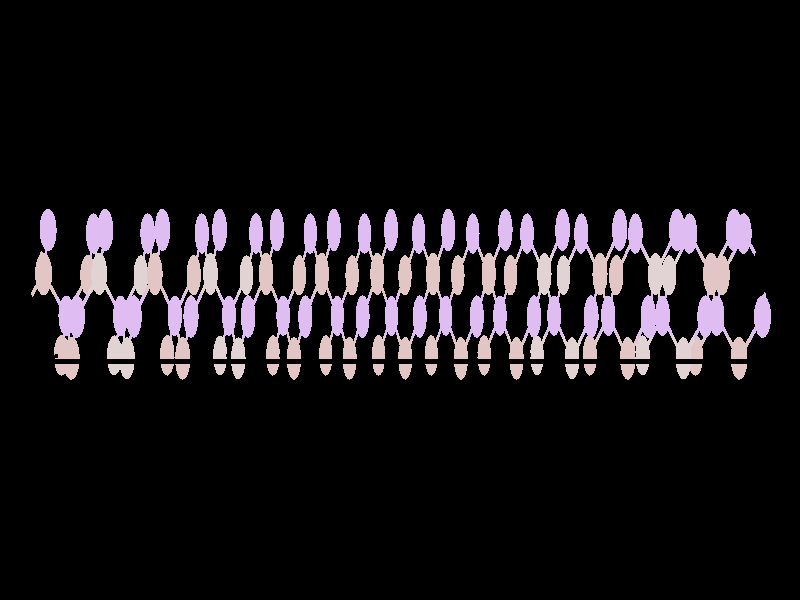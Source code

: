 #include "colors.inc"
#include "finish.inc"

global_settings {assumed_gamma 1 max_trace_level 6}
background {color White transmit 1.0}
camera {perspective
  right -76.63*x up 18.99*y
  direction 50.00*z
  location <0,0,50.00> look_at <0,0,0>}


light_source {<  2.00,   3.00,  40.00> color White
  area_light <0.70, 0, 0>, <0, 0.70, 0>, 3, 3
  adaptive 1 jitter}
// no fog
#declare simple = finish {phong 0.7}
#declare pale = finish {ambient 0.5 diffuse 0.85 roughness 0.001 specular 0.200 }
#declare intermediate = finish {ambient 0.3 diffuse 0.6 specular 0.1 roughness 0.04}
#declare vmd = finish {ambient 0.0 diffuse 0.65 phong 0.1 phong_size 40.0 specular 0.5 }
#declare jmol = finish {ambient 0.2 diffuse 0.6 specular 1 roughness 0.001 metallic}
#declare ase2 = finish {ambient 0.05 brilliance 3 diffuse 0.6 metallic specular 0.7 roughness 0.04 reflection 0.15}
#declare ase3 = finish {ambient 0.15 brilliance 2 diffuse 0.6 metallic specular 1.0 roughness 0.001 reflection 0.0}
#declare glass = finish {ambient 0.05 diffuse 0.3 specular 1.0 roughness 0.001}
#declare glass2 = finish {ambient 0.01 diffuse 0.3 specular 1.0 reflection 0.25 roughness 0.001}
#declare Rcell = 0.070;
#declare Rbond = 0.100;

#macro atom(LOC, R, COL, TRANS, FIN)
  sphere{LOC, R texture{pigment{color COL transmit TRANS} finish{FIN}}}
#end
#macro constrain(LOC, R, COL, TRANS FIN)
union{torus{R, Rcell rotate 45*z texture{pigment{color COL transmit TRANS} finish{FIN}}}
     torus{R, Rcell rotate -45*z texture{pigment{color COL transmit TRANS} finish{FIN}}}
     translate LOC}
#end

cylinder {<-36.05,  -1.95,  -5.63>, <-36.05,   3.68,  -5.63>, Rcell pigment {Black}}
cylinder {<-36.05,  -1.95,  -0.00>, <-36.05,   3.68,  -0.00>, Rcell pigment {Black}}
cylinder {< 37.11,  -1.95,   0.00>, < 37.11,   3.68,   0.00>, Rcell pigment {Black}}
cylinder {< 37.11,  -1.95,  -5.63>, < 37.11,   3.68,  -5.63>, Rcell pigment {Black}}
cylinder {<-36.05,  -1.95,  -5.63>, <-36.05,  -1.95,  -0.00>, Rcell pigment {Black}}
cylinder {<-36.05,   3.68,  -5.63>, <-36.05,   3.68,  -0.00>, Rcell pigment {Black}}
cylinder {< 37.11,   3.68,  -5.63>, < 37.11,   3.68,   0.00>, Rcell pigment {Black}}
cylinder {< 37.11,  -1.95,  -5.63>, < 37.11,  -1.95,   0.00>, Rcell pigment {Black}}
cylinder {<-36.05,  -1.95,  -5.63>, < 37.11,  -1.95,  -5.63>, Rcell pigment {Black}}
cylinder {<-36.05,   3.68,  -5.63>, < 37.11,   3.68,  -5.63>, Rcell pigment {Black}}
cylinder {<-36.05,   3.68,  -0.00>, < 37.11,   3.68,   0.00>, Rcell pigment {Black}}
cylinder {<-36.05,  -1.95,  -0.00>, < 37.11,  -1.95,   0.00>, Rcell pigment {Black}}
atom(<-36.05,  -1.95,  -5.63>, 0.71, rgb <0.76, 0.56, 0.56>, 0.0, ase2) // #0
atom(<-33.24,  -1.95,  -2.81>, 0.71, rgb <0.76, 0.56, 0.56>, 0.0, ase2) // #1
atom(<-33.24,   0.87,  -5.63>, 0.71, rgb <0.76, 0.56, 0.56>, 0.0, ase2) // #2
atom(<-36.05,   0.87,  -2.81>, 0.71, rgb <0.76, 0.56, 0.56>, 0.0, ase2) // #3
atom(<-34.65,  -0.54,  -4.22>, 0.69, rgb <0.74, 0.50, 0.89>, 0.0, ase2) // #4
atom(<-34.65,   2.28,  -1.41>, 0.69, rgb <0.74, 0.50, 0.89>, 0.0, ase2) // #5
atom(<-31.83,   2.28,  -4.22>, 0.69, rgb <0.74, 0.50, 0.89>, 0.0, ase2) // #6
atom(<-31.83,  -0.54,  -1.41>, 0.69, rgb <0.74, 0.50, 0.89>, 0.0, ase2) // #7
atom(<-30.43,  -1.95,  -5.63>, 0.70, rgb <0.75, 0.65, 0.65>, 0.0, ase2) // #8
atom(<-27.61,  -1.95,  -2.81>, 0.70, rgb <0.75, 0.65, 0.65>, 0.0, ase2) // #9
atom(<-27.61,   0.87,  -5.63>, 0.70, rgb <0.75, 0.65, 0.65>, 0.0, ase2) // #10
atom(<-30.43,   0.87,  -2.81>, 0.70, rgb <0.75, 0.65, 0.65>, 0.0, ase2) // #11
atom(<-29.02,  -0.54,  -4.22>, 0.69, rgb <0.74, 0.50, 0.89>, 0.0, ase2) // #12
atom(<-29.02,   2.28,  -1.41>, 0.69, rgb <0.74, 0.50, 0.89>, 0.0, ase2) // #13
atom(<-26.20,   2.28,  -4.22>, 0.69, rgb <0.74, 0.50, 0.89>, 0.0, ase2) // #14
atom(<-26.20,  -0.54,  -1.41>, 0.69, rgb <0.74, 0.50, 0.89>, 0.0, ase2) // #15
atom(<-24.80,  -1.95,  -5.63>, 0.71, rgb <0.76, 0.56, 0.56>, 0.0, ase2) // #16
atom(<-21.98,  -1.95,  -2.81>, 0.71, rgb <0.76, 0.56, 0.56>, 0.0, ase2) // #17
atom(<-21.98,   0.87,  -5.63>, 0.71, rgb <0.76, 0.56, 0.56>, 0.0, ase2) // #18
atom(<-24.80,   0.87,  -2.81>, 0.71, rgb <0.76, 0.56, 0.56>, 0.0, ase2) // #19
atom(<-23.39,  -0.54,  -4.22>, 0.69, rgb <0.74, 0.50, 0.89>, 0.0, ase2) // #20
atom(<-23.39,   2.28,  -1.41>, 0.69, rgb <0.74, 0.50, 0.89>, 0.0, ase2) // #21
atom(<-20.58,   2.28,  -4.22>, 0.69, rgb <0.74, 0.50, 0.89>, 0.0, ase2) // #22
atom(<-20.58,  -0.54,  -1.41>, 0.69, rgb <0.74, 0.50, 0.89>, 0.0, ase2) // #23
atom(<-19.17,  -1.95,  -5.63>, 0.70, rgb <0.75, 0.65, 0.65>, 0.0, ase2) // #24
atom(<-16.36,  -1.95,  -2.81>, 0.70, rgb <0.75, 0.65, 0.65>, 0.0, ase2) // #25
atom(<-16.36,   0.87,  -5.63>, 0.70, rgb <0.75, 0.65, 0.65>, 0.0, ase2) // #26
atom(<-19.17,   0.87,  -2.81>, 0.70, rgb <0.75, 0.65, 0.65>, 0.0, ase2) // #27
atom(<-17.76,  -0.54,  -4.22>, 0.69, rgb <0.74, 0.50, 0.89>, 0.0, ase2) // #28
atom(<-17.76,   2.28,  -1.41>, 0.69, rgb <0.74, 0.50, 0.89>, 0.0, ase2) // #29
atom(<-14.95,   2.28,  -4.22>, 0.69, rgb <0.74, 0.50, 0.89>, 0.0, ase2) // #30
atom(<-14.95,  -0.54,  -1.41>, 0.69, rgb <0.74, 0.50, 0.89>, 0.0, ase2) // #31
atom(<-13.54,  -1.95,  -5.63>, 0.71, rgb <0.76, 0.56, 0.56>, 0.0, ase2) // #32
atom(<-10.73,  -1.95,  -2.81>, 0.71, rgb <0.76, 0.56, 0.56>, 0.0, ase2) // #33
atom(<-10.73,   0.87,  -5.63>, 0.71, rgb <0.76, 0.56, 0.56>, 0.0, ase2) // #34
atom(<-13.54,   0.87,  -2.81>, 0.71, rgb <0.76, 0.56, 0.56>, 0.0, ase2) // #35
atom(<-12.13,  -0.54,  -4.22>, 0.69, rgb <0.74, 0.50, 0.89>, 0.0, ase2) // #36
atom(<-12.13,   2.28,  -1.41>, 0.69, rgb <0.74, 0.50, 0.89>, 0.0, ase2) // #37
atom(< -9.32,   2.28,  -4.22>, 0.69, rgb <0.74, 0.50, 0.89>, 0.0, ase2) // #38
atom(< -9.32,  -0.54,  -1.41>, 0.69, rgb <0.74, 0.50, 0.89>, 0.0, ase2) // #39
atom(< -7.91,  -1.95,  -5.63>, 0.71, rgb <0.76, 0.56, 0.56>, 0.0, ase2) // #40
atom(< -5.10,  -1.95,  -2.81>, 0.71, rgb <0.76, 0.56, 0.56>, 0.0, ase2) // #41
atom(< -5.10,   0.87,  -5.63>, 0.71, rgb <0.76, 0.56, 0.56>, 0.0, ase2) // #42
atom(< -7.91,   0.87,  -2.81>, 0.71, rgb <0.76, 0.56, 0.56>, 0.0, ase2) // #43
atom(< -6.51,  -0.54,  -4.22>, 0.69, rgb <0.74, 0.50, 0.89>, 0.0, ase2) // #44
atom(< -6.51,   2.28,  -1.41>, 0.69, rgb <0.74, 0.50, 0.89>, 0.0, ase2) // #45
atom(< -3.69,   2.28,  -4.22>, 0.69, rgb <0.74, 0.50, 0.89>, 0.0, ase2) // #46
atom(< -3.69,  -0.54,  -1.41>, 0.69, rgb <0.74, 0.50, 0.89>, 0.0, ase2) // #47
atom(< -2.29,  -1.95,  -5.63>, 0.71, rgb <0.76, 0.56, 0.56>, 0.0, ase2) // #48
atom(<  0.53,  -1.95,  -2.81>, 0.71, rgb <0.76, 0.56, 0.56>, 0.0, ase2) // #49
atom(<  0.53,   0.87,  -5.63>, 0.71, rgb <0.76, 0.56, 0.56>, 0.0, ase2) // #50
atom(< -2.29,   0.87,  -2.81>, 0.71, rgb <0.76, 0.56, 0.56>, 0.0, ase2) // #51
atom(< -0.88,  -0.54,  -4.22>, 0.69, rgb <0.74, 0.50, 0.89>, 0.0, ase2) // #52
atom(< -0.88,   2.28,  -1.41>, 0.69, rgb <0.74, 0.50, 0.89>, 0.0, ase2) // #53
atom(<  1.94,   2.28,  -4.22>, 0.69, rgb <0.74, 0.50, 0.89>, 0.0, ase2) // #54
atom(<  1.94,  -0.54,  -1.41>, 0.69, rgb <0.74, 0.50, 0.89>, 0.0, ase2) // #55
atom(<  3.34,  -1.95,  -5.63>, 0.71, rgb <0.76, 0.56, 0.56>, 0.0, ase2) // #56
atom(<  6.16,  -1.95,  -2.81>, 0.71, rgb <0.76, 0.56, 0.56>, 0.0, ase2) // #57
atom(<  6.16,   0.87,  -5.63>, 0.71, rgb <0.76, 0.56, 0.56>, 0.0, ase2) // #58
atom(<  3.34,   0.87,  -2.81>, 0.71, rgb <0.76, 0.56, 0.56>, 0.0, ase2) // #59
atom(<  4.75,  -0.54,  -4.22>, 0.69, rgb <0.74, 0.50, 0.89>, 0.0, ase2) // #60
atom(<  4.75,   2.28,  -1.41>, 0.69, rgb <0.74, 0.50, 0.89>, 0.0, ase2) // #61
atom(<  7.56,   2.28,  -4.22>, 0.69, rgb <0.74, 0.50, 0.89>, 0.0, ase2) // #62
atom(<  7.56,  -0.54,  -1.41>, 0.69, rgb <0.74, 0.50, 0.89>, 0.0, ase2) // #63
atom(<  8.97,  -1.95,  -5.63>, 0.71, rgb <0.76, 0.56, 0.56>, 0.0, ase2) // #64
atom(< 11.78,  -1.95,  -2.81>, 0.71, rgb <0.76, 0.56, 0.56>, 0.0, ase2) // #65
atom(< 11.78,   0.87,  -5.63>, 0.71, rgb <0.76, 0.56, 0.56>, 0.0, ase2) // #66
atom(<  8.97,   0.87,  -2.81>, 0.71, rgb <0.76, 0.56, 0.56>, 0.0, ase2) // #67
atom(< 10.38,  -0.54,  -4.22>, 0.69, rgb <0.74, 0.50, 0.89>, 0.0, ase2) // #68
atom(< 10.38,   2.28,  -1.41>, 0.69, rgb <0.74, 0.50, 0.89>, 0.0, ase2) // #69
atom(< 13.19,   2.28,  -4.22>, 0.69, rgb <0.74, 0.50, 0.89>, 0.0, ase2) // #70
atom(< 13.19,  -0.54,  -1.41>, 0.69, rgb <0.74, 0.50, 0.89>, 0.0, ase2) // #71
atom(< 14.60,  -1.95,  -5.63>, 0.70, rgb <0.75, 0.65, 0.65>, 0.0, ase2) // #72
atom(< 17.41,  -1.95,  -2.81>, 0.70, rgb <0.75, 0.65, 0.65>, 0.0, ase2) // #73
atom(< 17.41,   0.87,  -5.63>, 0.70, rgb <0.75, 0.65, 0.65>, 0.0, ase2) // #74
atom(< 14.60,   0.87,  -2.81>, 0.70, rgb <0.75, 0.65, 0.65>, 0.0, ase2) // #75
atom(< 16.01,  -0.54,  -4.22>, 0.69, rgb <0.74, 0.50, 0.89>, 0.0, ase2) // #76
atom(< 16.01,   2.28,  -1.41>, 0.69, rgb <0.74, 0.50, 0.89>, 0.0, ase2) // #77
atom(< 18.82,   2.28,  -4.22>, 0.69, rgb <0.74, 0.50, 0.89>, 0.0, ase2) // #78
atom(< 18.82,  -0.54,  -1.41>, 0.69, rgb <0.74, 0.50, 0.89>, 0.0, ase2) // #79
atom(< 20.23,  -1.95,  -5.63>, 0.71, rgb <0.76, 0.56, 0.56>, 0.0, ase2) // #80
atom(< 23.04,  -1.95,  -2.81>, 0.71, rgb <0.76, 0.56, 0.56>, 0.0, ase2) // #81
atom(< 23.04,   0.87,  -5.63>, 0.71, rgb <0.76, 0.56, 0.56>, 0.0, ase2) // #82
atom(< 20.23,   0.87,  -2.81>, 0.71, rgb <0.76, 0.56, 0.56>, 0.0, ase2) // #83
atom(< 21.63,  -0.54,  -4.22>, 0.69, rgb <0.74, 0.50, 0.89>, 0.0, ase2) // #84
atom(< 21.63,   2.28,  -1.41>, 0.69, rgb <0.74, 0.50, 0.89>, 0.0, ase2) // #85
atom(< 24.45,   2.28,  -4.22>, 0.69, rgb <0.74, 0.50, 0.89>, 0.0, ase2) // #86
atom(< 24.45,  -0.54,  -1.41>, 0.69, rgb <0.74, 0.50, 0.89>, 0.0, ase2) // #87
atom(< 25.85,  -1.95,  -5.63>, 0.70, rgb <0.75, 0.65, 0.65>, 0.0, ase2) // #88
atom(< 28.67,  -1.95,  -2.81>, 0.70, rgb <0.75, 0.65, 0.65>, 0.0, ase2) // #89
atom(< 28.67,   0.87,  -5.63>, 0.70, rgb <0.75, 0.65, 0.65>, 0.0, ase2) // #90
atom(< 25.85,   0.87,  -2.81>, 0.70, rgb <0.75, 0.65, 0.65>, 0.0, ase2) // #91
atom(< 27.26,  -0.54,  -4.22>, 0.69, rgb <0.74, 0.50, 0.89>, 0.0, ase2) // #92
atom(< 27.26,   2.28,  -1.41>, 0.69, rgb <0.74, 0.50, 0.89>, 0.0, ase2) // #93
atom(< 30.08,   2.28,  -4.22>, 0.69, rgb <0.74, 0.50, 0.89>, 0.0, ase2) // #94
atom(< 30.08,  -0.54,  -1.41>, 0.69, rgb <0.74, 0.50, 0.89>, 0.0, ase2) // #95
atom(< 31.48,  -1.95,  -5.63>, 0.71, rgb <0.76, 0.56, 0.56>, 0.0, ase2) // #96
atom(< 34.30,  -1.95,  -2.81>, 0.71, rgb <0.76, 0.56, 0.56>, 0.0, ase2) // #97
atom(< 34.30,   0.87,  -5.63>, 0.71, rgb <0.76, 0.56, 0.56>, 0.0, ase2) // #98
atom(< 31.48,   0.87,  -2.81>, 0.71, rgb <0.76, 0.56, 0.56>, 0.0, ase2) // #99
atom(< 32.89,  -0.54,  -4.22>, 0.69, rgb <0.74, 0.50, 0.89>, 0.0, ase2) // #100
atom(< 32.89,   2.28,  -1.41>, 0.69, rgb <0.74, 0.50, 0.89>, 0.0, ase2) // #101
atom(< 35.70,   2.28,  -4.22>, 0.69, rgb <0.74, 0.50, 0.89>, 0.0, ase2) // #102
atom(< 35.70,  -0.54,  -1.41>, 0.69, rgb <0.74, 0.50, 0.89>, 0.0, ase2) // #103
cylinder {<-36.05,  -1.95,  -5.63>, <-35.35,  -1.24,  -4.92>, Rbond texture{pigment {color rgb <0.76, 0.56, 0.56> transmit 0.0} finish{ase2}}}
cylinder {<-34.65,  -0.54,  -4.22>, <-35.35,  -1.24,  -4.92>, Rbond texture{pigment {color rgb <0.74, 0.50, 0.89> transmit 0.0} finish{ase2}}}
cylinder {<-33.24,  -1.95,  -2.81>, <-33.94,  -1.24,  -3.52>, Rbond texture{pigment {color rgb <0.76, 0.56, 0.56> transmit 0.0} finish{ase2}}}
cylinder {<-34.65,  -0.54,  -4.22>, <-33.94,  -1.24,  -3.52>, Rbond texture{pigment {color rgb <0.74, 0.50, 0.89> transmit 0.0} finish{ase2}}}
cylinder {<-33.24,  -1.95,  -2.81>, <-32.54,  -1.24,  -2.11>, Rbond texture{pigment {color rgb <0.76, 0.56, 0.56> transmit 0.0} finish{ase2}}}
cylinder {<-31.83,  -0.54,  -1.41>, <-32.54,  -1.24,  -2.11>, Rbond texture{pigment {color rgb <0.74, 0.50, 0.89> transmit 0.0} finish{ase2}}}
cylinder {<-33.24,   0.87,  -5.63>, <-33.94,   0.17,  -4.92>, Rbond texture{pigment {color rgb <0.76, 0.56, 0.56> transmit 0.0} finish{ase2}}}
cylinder {<-34.65,  -0.54,  -4.22>, <-33.94,   0.17,  -4.92>, Rbond texture{pigment {color rgb <0.74, 0.50, 0.89> transmit 0.0} finish{ase2}}}
cylinder {<-33.24,   0.87,  -5.63>, <-32.54,   1.57,  -4.92>, Rbond texture{pigment {color rgb <0.76, 0.56, 0.56> transmit 0.0} finish{ase2}}}
cylinder {<-31.83,   2.28,  -4.22>, <-32.54,   1.57,  -4.92>, Rbond texture{pigment {color rgb <0.74, 0.50, 0.89> transmit 0.0} finish{ase2}}}
cylinder {<-36.05,   0.87,  -2.81>, <-35.35,   0.17,  -3.52>, Rbond texture{pigment {color rgb <0.76, 0.56, 0.56> transmit 0.0} finish{ase2}}}
cylinder {<-34.65,  -0.54,  -4.22>, <-35.35,   0.17,  -3.52>, Rbond texture{pigment {color rgb <0.74, 0.50, 0.89> transmit 0.0} finish{ase2}}}
cylinder {<-36.05,   0.87,  -2.81>, <-35.35,   1.57,  -2.11>, Rbond texture{pigment {color rgb <0.76, 0.56, 0.56> transmit 0.0} finish{ase2}}}
cylinder {<-34.65,   2.28,  -1.41>, <-35.35,   1.57,  -2.11>, Rbond texture{pigment {color rgb <0.74, 0.50, 0.89> transmit 0.0} finish{ase2}}}
cylinder {<-31.83,   2.28,  -4.22>, <-31.13,   1.57,  -3.52>, Rbond texture{pigment {color rgb <0.74, 0.50, 0.89> transmit 0.0} finish{ase2}}}
cylinder {<-30.43,   0.87,  -2.81>, <-31.13,   1.57,  -3.52>, Rbond texture{pigment {color rgb <0.75, 0.65, 0.65> transmit 0.0} finish{ase2}}}
cylinder {<-31.83,  -0.54,  -1.41>, <-31.13,   0.17,  -2.11>, Rbond texture{pigment {color rgb <0.74, 0.50, 0.89> transmit 0.0} finish{ase2}}}
cylinder {<-30.43,   0.87,  -2.81>, <-31.13,   0.17,  -2.11>, Rbond texture{pigment {color rgb <0.75, 0.65, 0.65> transmit 0.0} finish{ase2}}}
cylinder {<-30.43,  -1.95,  -5.63>, <-29.72,  -1.24,  -4.92>, Rbond texture{pigment {color rgb <0.75, 0.65, 0.65> transmit 0.0} finish{ase2}}}
cylinder {<-29.02,  -0.54,  -4.22>, <-29.72,  -1.24,  -4.92>, Rbond texture{pigment {color rgb <0.74, 0.50, 0.89> transmit 0.0} finish{ase2}}}
cylinder {<-27.61,  -1.95,  -2.81>, <-28.32,  -1.24,  -3.52>, Rbond texture{pigment {color rgb <0.75, 0.65, 0.65> transmit 0.0} finish{ase2}}}
cylinder {<-29.02,  -0.54,  -4.22>, <-28.32,  -1.24,  -3.52>, Rbond texture{pigment {color rgb <0.74, 0.50, 0.89> transmit 0.0} finish{ase2}}}
cylinder {<-27.61,  -1.95,  -2.81>, <-26.91,  -1.24,  -2.11>, Rbond texture{pigment {color rgb <0.75, 0.65, 0.65> transmit 0.0} finish{ase2}}}
cylinder {<-26.20,  -0.54,  -1.41>, <-26.91,  -1.24,  -2.11>, Rbond texture{pigment {color rgb <0.74, 0.50, 0.89> transmit 0.0} finish{ase2}}}
cylinder {<-27.61,   0.87,  -5.63>, <-28.32,   0.17,  -4.92>, Rbond texture{pigment {color rgb <0.75, 0.65, 0.65> transmit 0.0} finish{ase2}}}
cylinder {<-29.02,  -0.54,  -4.22>, <-28.32,   0.17,  -4.92>, Rbond texture{pigment {color rgb <0.74, 0.50, 0.89> transmit 0.0} finish{ase2}}}
cylinder {<-27.61,   0.87,  -5.63>, <-26.91,   1.57,  -4.92>, Rbond texture{pigment {color rgb <0.75, 0.65, 0.65> transmit 0.0} finish{ase2}}}
cylinder {<-26.20,   2.28,  -4.22>, <-26.91,   1.57,  -4.92>, Rbond texture{pigment {color rgb <0.74, 0.50, 0.89> transmit 0.0} finish{ase2}}}
cylinder {<-30.43,   0.87,  -2.81>, <-29.72,   1.57,  -2.11>, Rbond texture{pigment {color rgb <0.75, 0.65, 0.65> transmit 0.0} finish{ase2}}}
cylinder {<-29.02,   2.28,  -1.41>, <-29.72,   1.57,  -2.11>, Rbond texture{pigment {color rgb <0.74, 0.50, 0.89> transmit 0.0} finish{ase2}}}
cylinder {<-30.43,   0.87,  -2.81>, <-29.72,   0.17,  -3.52>, Rbond texture{pigment {color rgb <0.75, 0.65, 0.65> transmit 0.0} finish{ase2}}}
cylinder {<-29.02,  -0.54,  -4.22>, <-29.72,   0.17,  -3.52>, Rbond texture{pigment {color rgb <0.74, 0.50, 0.89> transmit 0.0} finish{ase2}}}
cylinder {<-26.20,   2.28,  -4.22>, <-25.50,   1.57,  -3.52>, Rbond texture{pigment {color rgb <0.74, 0.50, 0.89> transmit 0.0} finish{ase2}}}
cylinder {<-24.80,   0.87,  -2.81>, <-25.50,   1.57,  -3.52>, Rbond texture{pigment {color rgb <0.76, 0.56, 0.56> transmit 0.0} finish{ase2}}}
cylinder {<-26.20,  -0.54,  -1.41>, <-25.50,   0.17,  -2.11>, Rbond texture{pigment {color rgb <0.74, 0.50, 0.89> transmit 0.0} finish{ase2}}}
cylinder {<-24.80,   0.87,  -2.81>, <-25.50,   0.17,  -2.11>, Rbond texture{pigment {color rgb <0.76, 0.56, 0.56> transmit 0.0} finish{ase2}}}
cylinder {<-24.80,  -1.95,  -5.63>, <-24.09,  -1.24,  -4.92>, Rbond texture{pigment {color rgb <0.76, 0.56, 0.56> transmit 0.0} finish{ase2}}}
cylinder {<-23.39,  -0.54,  -4.22>, <-24.09,  -1.24,  -4.92>, Rbond texture{pigment {color rgb <0.74, 0.50, 0.89> transmit 0.0} finish{ase2}}}
cylinder {<-21.98,  -1.95,  -2.81>, <-22.69,  -1.24,  -3.52>, Rbond texture{pigment {color rgb <0.76, 0.56, 0.56> transmit 0.0} finish{ase2}}}
cylinder {<-23.39,  -0.54,  -4.22>, <-22.69,  -1.24,  -3.52>, Rbond texture{pigment {color rgb <0.74, 0.50, 0.89> transmit 0.0} finish{ase2}}}
cylinder {<-21.98,  -1.95,  -2.81>, <-21.28,  -1.24,  -2.11>, Rbond texture{pigment {color rgb <0.76, 0.56, 0.56> transmit 0.0} finish{ase2}}}
cylinder {<-20.58,  -0.54,  -1.41>, <-21.28,  -1.24,  -2.11>, Rbond texture{pigment {color rgb <0.74, 0.50, 0.89> transmit 0.0} finish{ase2}}}
cylinder {<-21.98,   0.87,  -5.63>, <-22.69,   0.17,  -4.92>, Rbond texture{pigment {color rgb <0.76, 0.56, 0.56> transmit 0.0} finish{ase2}}}
cylinder {<-23.39,  -0.54,  -4.22>, <-22.69,   0.17,  -4.92>, Rbond texture{pigment {color rgb <0.74, 0.50, 0.89> transmit 0.0} finish{ase2}}}
cylinder {<-21.98,   0.87,  -5.63>, <-21.28,   1.57,  -4.92>, Rbond texture{pigment {color rgb <0.76, 0.56, 0.56> transmit 0.0} finish{ase2}}}
cylinder {<-20.58,   2.28,  -4.22>, <-21.28,   1.57,  -4.92>, Rbond texture{pigment {color rgb <0.74, 0.50, 0.89> transmit 0.0} finish{ase2}}}
cylinder {<-24.80,   0.87,  -2.81>, <-24.09,   0.17,  -3.52>, Rbond texture{pigment {color rgb <0.76, 0.56, 0.56> transmit 0.0} finish{ase2}}}
cylinder {<-23.39,  -0.54,  -4.22>, <-24.09,   0.17,  -3.52>, Rbond texture{pigment {color rgb <0.74, 0.50, 0.89> transmit 0.0} finish{ase2}}}
cylinder {<-24.80,   0.87,  -2.81>, <-24.09,   1.57,  -2.11>, Rbond texture{pigment {color rgb <0.76, 0.56, 0.56> transmit 0.0} finish{ase2}}}
cylinder {<-23.39,   2.28,  -1.41>, <-24.09,   1.57,  -2.11>, Rbond texture{pigment {color rgb <0.74, 0.50, 0.89> transmit 0.0} finish{ase2}}}
cylinder {<-20.58,   2.28,  -4.22>, <-19.87,   1.57,  -3.52>, Rbond texture{pigment {color rgb <0.74, 0.50, 0.89> transmit 0.0} finish{ase2}}}
cylinder {<-19.17,   0.87,  -2.81>, <-19.87,   1.57,  -3.52>, Rbond texture{pigment {color rgb <0.75, 0.65, 0.65> transmit 0.0} finish{ase2}}}
cylinder {<-20.58,  -0.54,  -1.41>, <-19.87,   0.17,  -2.11>, Rbond texture{pigment {color rgb <0.74, 0.50, 0.89> transmit 0.0} finish{ase2}}}
cylinder {<-19.17,   0.87,  -2.81>, <-19.87,   0.17,  -2.11>, Rbond texture{pigment {color rgb <0.75, 0.65, 0.65> transmit 0.0} finish{ase2}}}
cylinder {<-19.17,  -1.95,  -5.63>, <-18.47,  -1.24,  -4.92>, Rbond texture{pigment {color rgb <0.75, 0.65, 0.65> transmit 0.0} finish{ase2}}}
cylinder {<-17.76,  -0.54,  -4.22>, <-18.47,  -1.24,  -4.92>, Rbond texture{pigment {color rgb <0.74, 0.50, 0.89> transmit 0.0} finish{ase2}}}
cylinder {<-16.36,  -1.95,  -2.81>, <-17.06,  -1.24,  -3.52>, Rbond texture{pigment {color rgb <0.75, 0.65, 0.65> transmit 0.0} finish{ase2}}}
cylinder {<-17.76,  -0.54,  -4.22>, <-17.06,  -1.24,  -3.52>, Rbond texture{pigment {color rgb <0.74, 0.50, 0.89> transmit 0.0} finish{ase2}}}
cylinder {<-16.36,  -1.95,  -2.81>, <-15.65,  -1.24,  -2.11>, Rbond texture{pigment {color rgb <0.75, 0.65, 0.65> transmit 0.0} finish{ase2}}}
cylinder {<-14.95,  -0.54,  -1.41>, <-15.65,  -1.24,  -2.11>, Rbond texture{pigment {color rgb <0.74, 0.50, 0.89> transmit 0.0} finish{ase2}}}
cylinder {<-16.36,   0.87,  -5.63>, <-17.06,   0.17,  -4.92>, Rbond texture{pigment {color rgb <0.75, 0.65, 0.65> transmit 0.0} finish{ase2}}}
cylinder {<-17.76,  -0.54,  -4.22>, <-17.06,   0.17,  -4.92>, Rbond texture{pigment {color rgb <0.74, 0.50, 0.89> transmit 0.0} finish{ase2}}}
cylinder {<-16.36,   0.87,  -5.63>, <-15.65,   1.57,  -4.92>, Rbond texture{pigment {color rgb <0.75, 0.65, 0.65> transmit 0.0} finish{ase2}}}
cylinder {<-14.95,   2.28,  -4.22>, <-15.65,   1.57,  -4.92>, Rbond texture{pigment {color rgb <0.74, 0.50, 0.89> transmit 0.0} finish{ase2}}}
cylinder {<-19.17,   0.87,  -2.81>, <-18.47,   0.17,  -3.52>, Rbond texture{pigment {color rgb <0.75, 0.65, 0.65> transmit 0.0} finish{ase2}}}
cylinder {<-17.76,  -0.54,  -4.22>, <-18.47,   0.17,  -3.52>, Rbond texture{pigment {color rgb <0.74, 0.50, 0.89> transmit 0.0} finish{ase2}}}
cylinder {<-19.17,   0.87,  -2.81>, <-18.47,   1.57,  -2.11>, Rbond texture{pigment {color rgb <0.75, 0.65, 0.65> transmit 0.0} finish{ase2}}}
cylinder {<-17.76,   2.28,  -1.41>, <-18.47,   1.57,  -2.11>, Rbond texture{pigment {color rgb <0.74, 0.50, 0.89> transmit 0.0} finish{ase2}}}
cylinder {<-14.95,   2.28,  -4.22>, <-14.25,   1.57,  -3.52>, Rbond texture{pigment {color rgb <0.74, 0.50, 0.89> transmit 0.0} finish{ase2}}}
cylinder {<-13.54,   0.87,  -2.81>, <-14.25,   1.57,  -3.52>, Rbond texture{pigment {color rgb <0.76, 0.56, 0.56> transmit 0.0} finish{ase2}}}
cylinder {<-14.95,  -0.54,  -1.41>, <-14.25,   0.17,  -2.11>, Rbond texture{pigment {color rgb <0.74, 0.50, 0.89> transmit 0.0} finish{ase2}}}
cylinder {<-13.54,   0.87,  -2.81>, <-14.25,   0.17,  -2.11>, Rbond texture{pigment {color rgb <0.76, 0.56, 0.56> transmit 0.0} finish{ase2}}}
cylinder {<-13.54,  -1.95,  -5.63>, <-12.84,  -1.24,  -4.92>, Rbond texture{pigment {color rgb <0.76, 0.56, 0.56> transmit 0.0} finish{ase2}}}
cylinder {<-12.13,  -0.54,  -4.22>, <-12.84,  -1.24,  -4.92>, Rbond texture{pigment {color rgb <0.74, 0.50, 0.89> transmit 0.0} finish{ase2}}}
cylinder {<-10.73,  -1.95,  -2.81>, <-11.43,  -1.24,  -3.52>, Rbond texture{pigment {color rgb <0.76, 0.56, 0.56> transmit 0.0} finish{ase2}}}
cylinder {<-12.13,  -0.54,  -4.22>, <-11.43,  -1.24,  -3.52>, Rbond texture{pigment {color rgb <0.74, 0.50, 0.89> transmit 0.0} finish{ase2}}}
cylinder {<-10.73,  -1.95,  -2.81>, <-10.02,  -1.24,  -2.11>, Rbond texture{pigment {color rgb <0.76, 0.56, 0.56> transmit 0.0} finish{ase2}}}
cylinder {< -9.32,  -0.54,  -1.41>, <-10.02,  -1.24,  -2.11>, Rbond texture{pigment {color rgb <0.74, 0.50, 0.89> transmit 0.0} finish{ase2}}}
cylinder {<-10.73,   0.87,  -5.63>, <-11.43,   0.17,  -4.92>, Rbond texture{pigment {color rgb <0.76, 0.56, 0.56> transmit 0.0} finish{ase2}}}
cylinder {<-12.13,  -0.54,  -4.22>, <-11.43,   0.17,  -4.92>, Rbond texture{pigment {color rgb <0.74, 0.50, 0.89> transmit 0.0} finish{ase2}}}
cylinder {<-10.73,   0.87,  -5.63>, <-10.02,   1.57,  -4.92>, Rbond texture{pigment {color rgb <0.76, 0.56, 0.56> transmit 0.0} finish{ase2}}}
cylinder {< -9.32,   2.28,  -4.22>, <-10.02,   1.57,  -4.92>, Rbond texture{pigment {color rgb <0.74, 0.50, 0.89> transmit 0.0} finish{ase2}}}
cylinder {<-13.54,   0.87,  -2.81>, <-12.84,   0.17,  -3.52>, Rbond texture{pigment {color rgb <0.76, 0.56, 0.56> transmit 0.0} finish{ase2}}}
cylinder {<-12.13,  -0.54,  -4.22>, <-12.84,   0.17,  -3.52>, Rbond texture{pigment {color rgb <0.74, 0.50, 0.89> transmit 0.0} finish{ase2}}}
cylinder {<-13.54,   0.87,  -2.81>, <-12.84,   1.57,  -2.11>, Rbond texture{pigment {color rgb <0.76, 0.56, 0.56> transmit 0.0} finish{ase2}}}
cylinder {<-12.13,   2.28,  -1.41>, <-12.84,   1.57,  -2.11>, Rbond texture{pigment {color rgb <0.74, 0.50, 0.89> transmit 0.0} finish{ase2}}}
cylinder {< -9.32,   2.28,  -4.22>, < -8.62,   1.57,  -3.52>, Rbond texture{pigment {color rgb <0.74, 0.50, 0.89> transmit 0.0} finish{ase2}}}
cylinder {< -7.91,   0.87,  -2.81>, < -8.62,   1.57,  -3.52>, Rbond texture{pigment {color rgb <0.76, 0.56, 0.56> transmit 0.0} finish{ase2}}}
cylinder {< -9.32,  -0.54,  -1.41>, < -8.62,   0.17,  -2.11>, Rbond texture{pigment {color rgb <0.74, 0.50, 0.89> transmit 0.0} finish{ase2}}}
cylinder {< -7.91,   0.87,  -2.81>, < -8.62,   0.17,  -2.11>, Rbond texture{pigment {color rgb <0.76, 0.56, 0.56> transmit 0.0} finish{ase2}}}
cylinder {< -7.91,  -1.95,  -5.63>, < -7.21,  -1.24,  -4.92>, Rbond texture{pigment {color rgb <0.76, 0.56, 0.56> transmit 0.0} finish{ase2}}}
cylinder {< -6.51,  -0.54,  -4.22>, < -7.21,  -1.24,  -4.92>, Rbond texture{pigment {color rgb <0.74, 0.50, 0.89> transmit 0.0} finish{ase2}}}
cylinder {< -5.10,  -1.95,  -2.81>, < -5.80,  -1.24,  -3.52>, Rbond texture{pigment {color rgb <0.76, 0.56, 0.56> transmit 0.0} finish{ase2}}}
cylinder {< -6.51,  -0.54,  -4.22>, < -5.80,  -1.24,  -3.52>, Rbond texture{pigment {color rgb <0.74, 0.50, 0.89> transmit 0.0} finish{ase2}}}
cylinder {< -5.10,  -1.95,  -2.81>, < -4.40,  -1.24,  -2.11>, Rbond texture{pigment {color rgb <0.76, 0.56, 0.56> transmit 0.0} finish{ase2}}}
cylinder {< -3.69,  -0.54,  -1.41>, < -4.40,  -1.24,  -2.11>, Rbond texture{pigment {color rgb <0.74, 0.50, 0.89> transmit 0.0} finish{ase2}}}
cylinder {< -5.10,   0.87,  -5.63>, < -5.80,   0.17,  -4.92>, Rbond texture{pigment {color rgb <0.76, 0.56, 0.56> transmit 0.0} finish{ase2}}}
cylinder {< -6.51,  -0.54,  -4.22>, < -5.80,   0.17,  -4.92>, Rbond texture{pigment {color rgb <0.74, 0.50, 0.89> transmit 0.0} finish{ase2}}}
cylinder {< -5.10,   0.87,  -5.63>, < -4.40,   1.57,  -4.92>, Rbond texture{pigment {color rgb <0.76, 0.56, 0.56> transmit 0.0} finish{ase2}}}
cylinder {< -3.69,   2.28,  -4.22>, < -4.40,   1.57,  -4.92>, Rbond texture{pigment {color rgb <0.74, 0.50, 0.89> transmit 0.0} finish{ase2}}}
cylinder {< -7.91,   0.87,  -2.81>, < -7.21,   0.17,  -3.52>, Rbond texture{pigment {color rgb <0.76, 0.56, 0.56> transmit 0.0} finish{ase2}}}
cylinder {< -6.51,  -0.54,  -4.22>, < -7.21,   0.17,  -3.52>, Rbond texture{pigment {color rgb <0.74, 0.50, 0.89> transmit 0.0} finish{ase2}}}
cylinder {< -7.91,   0.87,  -2.81>, < -7.21,   1.57,  -2.11>, Rbond texture{pigment {color rgb <0.76, 0.56, 0.56> transmit 0.0} finish{ase2}}}
cylinder {< -6.51,   2.28,  -1.41>, < -7.21,   1.57,  -2.11>, Rbond texture{pigment {color rgb <0.74, 0.50, 0.89> transmit 0.0} finish{ase2}}}
cylinder {< -3.69,   2.28,  -4.22>, < -2.99,   1.57,  -3.52>, Rbond texture{pigment {color rgb <0.74, 0.50, 0.89> transmit 0.0} finish{ase2}}}
cylinder {< -2.29,   0.87,  -2.81>, < -2.99,   1.57,  -3.52>, Rbond texture{pigment {color rgb <0.76, 0.56, 0.56> transmit 0.0} finish{ase2}}}
cylinder {< -3.69,  -0.54,  -1.41>, < -2.99,   0.17,  -2.11>, Rbond texture{pigment {color rgb <0.74, 0.50, 0.89> transmit 0.0} finish{ase2}}}
cylinder {< -2.29,   0.87,  -2.81>, < -2.99,   0.17,  -2.11>, Rbond texture{pigment {color rgb <0.76, 0.56, 0.56> transmit 0.0} finish{ase2}}}
cylinder {< -2.29,  -1.95,  -5.63>, < -1.58,  -1.24,  -4.92>, Rbond texture{pigment {color rgb <0.76, 0.56, 0.56> transmit 0.0} finish{ase2}}}
cylinder {< -0.88,  -0.54,  -4.22>, < -1.58,  -1.24,  -4.92>, Rbond texture{pigment {color rgb <0.74, 0.50, 0.89> transmit 0.0} finish{ase2}}}
cylinder {<  0.53,  -1.95,  -2.81>, < -0.18,  -1.24,  -3.52>, Rbond texture{pigment {color rgb <0.76, 0.56, 0.56> transmit 0.0} finish{ase2}}}
cylinder {< -0.88,  -0.54,  -4.22>, < -0.18,  -1.24,  -3.52>, Rbond texture{pigment {color rgb <0.74, 0.50, 0.89> transmit 0.0} finish{ase2}}}
cylinder {<  0.53,  -1.95,  -2.81>, <  1.23,  -1.24,  -2.11>, Rbond texture{pigment {color rgb <0.76, 0.56, 0.56> transmit 0.0} finish{ase2}}}
cylinder {<  1.94,  -0.54,  -1.41>, <  1.23,  -1.24,  -2.11>, Rbond texture{pigment {color rgb <0.74, 0.50, 0.89> transmit 0.0} finish{ase2}}}
cylinder {<  0.53,   0.87,  -5.63>, < -0.18,   0.17,  -4.92>, Rbond texture{pigment {color rgb <0.76, 0.56, 0.56> transmit 0.0} finish{ase2}}}
cylinder {< -0.88,  -0.54,  -4.22>, < -0.18,   0.17,  -4.92>, Rbond texture{pigment {color rgb <0.74, 0.50, 0.89> transmit 0.0} finish{ase2}}}
cylinder {<  0.53,   0.87,  -5.63>, <  1.23,   1.57,  -4.92>, Rbond texture{pigment {color rgb <0.76, 0.56, 0.56> transmit 0.0} finish{ase2}}}
cylinder {<  1.94,   2.28,  -4.22>, <  1.23,   1.57,  -4.92>, Rbond texture{pigment {color rgb <0.74, 0.50, 0.89> transmit 0.0} finish{ase2}}}
cylinder {< -2.29,   0.87,  -2.81>, < -1.58,   1.57,  -2.11>, Rbond texture{pigment {color rgb <0.76, 0.56, 0.56> transmit 0.0} finish{ase2}}}
cylinder {< -0.88,   2.28,  -1.41>, < -1.58,   1.57,  -2.11>, Rbond texture{pigment {color rgb <0.74, 0.50, 0.89> transmit 0.0} finish{ase2}}}
cylinder {< -2.29,   0.87,  -2.81>, < -1.58,   0.17,  -3.52>, Rbond texture{pigment {color rgb <0.76, 0.56, 0.56> transmit 0.0} finish{ase2}}}
cylinder {< -0.88,  -0.54,  -4.22>, < -1.58,   0.17,  -3.52>, Rbond texture{pigment {color rgb <0.74, 0.50, 0.89> transmit 0.0} finish{ase2}}}
cylinder {<  1.94,   2.28,  -4.22>, <  2.64,   1.57,  -3.52>, Rbond texture{pigment {color rgb <0.74, 0.50, 0.89> transmit 0.0} finish{ase2}}}
cylinder {<  3.34,   0.87,  -2.81>, <  2.64,   1.57,  -3.52>, Rbond texture{pigment {color rgb <0.76, 0.56, 0.56> transmit 0.0} finish{ase2}}}
cylinder {<  1.94,  -0.54,  -1.41>, <  2.64,   0.17,  -2.11>, Rbond texture{pigment {color rgb <0.74, 0.50, 0.89> transmit 0.0} finish{ase2}}}
cylinder {<  3.34,   0.87,  -2.81>, <  2.64,   0.17,  -2.11>, Rbond texture{pigment {color rgb <0.76, 0.56, 0.56> transmit 0.0} finish{ase2}}}
cylinder {<  3.34,  -1.95,  -5.63>, <  4.05,  -1.24,  -4.92>, Rbond texture{pigment {color rgb <0.76, 0.56, 0.56> transmit 0.0} finish{ase2}}}
cylinder {<  4.75,  -0.54,  -4.22>, <  4.05,  -1.24,  -4.92>, Rbond texture{pigment {color rgb <0.74, 0.50, 0.89> transmit 0.0} finish{ase2}}}
cylinder {<  6.16,  -1.95,  -2.81>, <  5.45,  -1.24,  -3.52>, Rbond texture{pigment {color rgb <0.76, 0.56, 0.56> transmit 0.0} finish{ase2}}}
cylinder {<  4.75,  -0.54,  -4.22>, <  5.45,  -1.24,  -3.52>, Rbond texture{pigment {color rgb <0.74, 0.50, 0.89> transmit 0.0} finish{ase2}}}
cylinder {<  6.16,  -1.95,  -2.81>, <  6.86,  -1.24,  -2.11>, Rbond texture{pigment {color rgb <0.76, 0.56, 0.56> transmit 0.0} finish{ase2}}}
cylinder {<  7.56,  -0.54,  -1.41>, <  6.86,  -1.24,  -2.11>, Rbond texture{pigment {color rgb <0.74, 0.50, 0.89> transmit 0.0} finish{ase2}}}
cylinder {<  6.16,   0.87,  -5.63>, <  5.45,   0.17,  -4.92>, Rbond texture{pigment {color rgb <0.76, 0.56, 0.56> transmit 0.0} finish{ase2}}}
cylinder {<  4.75,  -0.54,  -4.22>, <  5.45,   0.17,  -4.92>, Rbond texture{pigment {color rgb <0.74, 0.50, 0.89> transmit 0.0} finish{ase2}}}
cylinder {<  6.16,   0.87,  -5.63>, <  6.86,   1.57,  -4.92>, Rbond texture{pigment {color rgb <0.76, 0.56, 0.56> transmit 0.0} finish{ase2}}}
cylinder {<  7.56,   2.28,  -4.22>, <  6.86,   1.57,  -4.92>, Rbond texture{pigment {color rgb <0.74, 0.50, 0.89> transmit 0.0} finish{ase2}}}
cylinder {<  3.34,   0.87,  -2.81>, <  4.05,   0.17,  -3.52>, Rbond texture{pigment {color rgb <0.76, 0.56, 0.56> transmit 0.0} finish{ase2}}}
cylinder {<  4.75,  -0.54,  -4.22>, <  4.05,   0.17,  -3.52>, Rbond texture{pigment {color rgb <0.74, 0.50, 0.89> transmit 0.0} finish{ase2}}}
cylinder {<  3.34,   0.87,  -2.81>, <  4.05,   1.57,  -2.11>, Rbond texture{pigment {color rgb <0.76, 0.56, 0.56> transmit 0.0} finish{ase2}}}
cylinder {<  4.75,   2.28,  -1.41>, <  4.05,   1.57,  -2.11>, Rbond texture{pigment {color rgb <0.74, 0.50, 0.89> transmit 0.0} finish{ase2}}}
cylinder {<  7.56,   2.28,  -4.22>, <  8.27,   1.57,  -3.52>, Rbond texture{pigment {color rgb <0.74, 0.50, 0.89> transmit 0.0} finish{ase2}}}
cylinder {<  8.97,   0.87,  -2.81>, <  8.27,   1.57,  -3.52>, Rbond texture{pigment {color rgb <0.76, 0.56, 0.56> transmit 0.0} finish{ase2}}}
cylinder {<  7.56,  -0.54,  -1.41>, <  8.27,   0.17,  -2.11>, Rbond texture{pigment {color rgb <0.74, 0.50, 0.89> transmit 0.0} finish{ase2}}}
cylinder {<  8.97,   0.87,  -2.81>, <  8.27,   0.17,  -2.11>, Rbond texture{pigment {color rgb <0.76, 0.56, 0.56> transmit 0.0} finish{ase2}}}
cylinder {<  8.97,  -1.95,  -5.63>, <  9.67,  -1.24,  -4.92>, Rbond texture{pigment {color rgb <0.76, 0.56, 0.56> transmit 0.0} finish{ase2}}}
cylinder {< 10.38,  -0.54,  -4.22>, <  9.67,  -1.24,  -4.92>, Rbond texture{pigment {color rgb <0.74, 0.50, 0.89> transmit 0.0} finish{ase2}}}
cylinder {< 11.78,  -1.95,  -2.81>, < 11.08,  -1.24,  -3.52>, Rbond texture{pigment {color rgb <0.76, 0.56, 0.56> transmit 0.0} finish{ase2}}}
cylinder {< 10.38,  -0.54,  -4.22>, < 11.08,  -1.24,  -3.52>, Rbond texture{pigment {color rgb <0.74, 0.50, 0.89> transmit 0.0} finish{ase2}}}
cylinder {< 11.78,  -1.95,  -2.81>, < 12.49,  -1.24,  -2.11>, Rbond texture{pigment {color rgb <0.76, 0.56, 0.56> transmit 0.0} finish{ase2}}}
cylinder {< 13.19,  -0.54,  -1.41>, < 12.49,  -1.24,  -2.11>, Rbond texture{pigment {color rgb <0.74, 0.50, 0.89> transmit 0.0} finish{ase2}}}
cylinder {< 11.78,   0.87,  -5.63>, < 11.08,   0.17,  -4.92>, Rbond texture{pigment {color rgb <0.76, 0.56, 0.56> transmit 0.0} finish{ase2}}}
cylinder {< 10.38,  -0.54,  -4.22>, < 11.08,   0.17,  -4.92>, Rbond texture{pigment {color rgb <0.74, 0.50, 0.89> transmit 0.0} finish{ase2}}}
cylinder {< 11.78,   0.87,  -5.63>, < 12.49,   1.57,  -4.92>, Rbond texture{pigment {color rgb <0.76, 0.56, 0.56> transmit 0.0} finish{ase2}}}
cylinder {< 13.19,   2.28,  -4.22>, < 12.49,   1.57,  -4.92>, Rbond texture{pigment {color rgb <0.74, 0.50, 0.89> transmit 0.0} finish{ase2}}}
cylinder {<  8.97,   0.87,  -2.81>, <  9.67,   0.17,  -3.52>, Rbond texture{pigment {color rgb <0.76, 0.56, 0.56> transmit 0.0} finish{ase2}}}
cylinder {< 10.38,  -0.54,  -4.22>, <  9.67,   0.17,  -3.52>, Rbond texture{pigment {color rgb <0.74, 0.50, 0.89> transmit 0.0} finish{ase2}}}
cylinder {<  8.97,   0.87,  -2.81>, <  9.67,   1.57,  -2.11>, Rbond texture{pigment {color rgb <0.76, 0.56, 0.56> transmit 0.0} finish{ase2}}}
cylinder {< 10.38,   2.28,  -1.41>, <  9.67,   1.57,  -2.11>, Rbond texture{pigment {color rgb <0.74, 0.50, 0.89> transmit 0.0} finish{ase2}}}
cylinder {< 13.19,   2.28,  -4.22>, < 13.89,   1.57,  -3.52>, Rbond texture{pigment {color rgb <0.74, 0.50, 0.89> transmit 0.0} finish{ase2}}}
cylinder {< 14.60,   0.87,  -2.81>, < 13.89,   1.57,  -3.52>, Rbond texture{pigment {color rgb <0.75, 0.65, 0.65> transmit 0.0} finish{ase2}}}
cylinder {< 13.19,  -0.54,  -1.41>, < 13.89,   0.17,  -2.11>, Rbond texture{pigment {color rgb <0.74, 0.50, 0.89> transmit 0.0} finish{ase2}}}
cylinder {< 14.60,   0.87,  -2.81>, < 13.89,   0.17,  -2.11>, Rbond texture{pigment {color rgb <0.75, 0.65, 0.65> transmit 0.0} finish{ase2}}}
cylinder {< 14.60,  -1.95,  -5.63>, < 15.30,  -1.24,  -4.92>, Rbond texture{pigment {color rgb <0.75, 0.65, 0.65> transmit 0.0} finish{ase2}}}
cylinder {< 16.01,  -0.54,  -4.22>, < 15.30,  -1.24,  -4.92>, Rbond texture{pigment {color rgb <0.74, 0.50, 0.89> transmit 0.0} finish{ase2}}}
cylinder {< 17.41,  -1.95,  -2.81>, < 16.71,  -1.24,  -3.52>, Rbond texture{pigment {color rgb <0.75, 0.65, 0.65> transmit 0.0} finish{ase2}}}
cylinder {< 16.01,  -0.54,  -4.22>, < 16.71,  -1.24,  -3.52>, Rbond texture{pigment {color rgb <0.74, 0.50, 0.89> transmit 0.0} finish{ase2}}}
cylinder {< 17.41,  -1.95,  -2.81>, < 18.12,  -1.24,  -2.11>, Rbond texture{pigment {color rgb <0.75, 0.65, 0.65> transmit 0.0} finish{ase2}}}
cylinder {< 18.82,  -0.54,  -1.41>, < 18.12,  -1.24,  -2.11>, Rbond texture{pigment {color rgb <0.74, 0.50, 0.89> transmit 0.0} finish{ase2}}}
cylinder {< 17.41,   0.87,  -5.63>, < 16.71,   0.17,  -4.92>, Rbond texture{pigment {color rgb <0.75, 0.65, 0.65> transmit 0.0} finish{ase2}}}
cylinder {< 16.01,  -0.54,  -4.22>, < 16.71,   0.17,  -4.92>, Rbond texture{pigment {color rgb <0.74, 0.50, 0.89> transmit 0.0} finish{ase2}}}
cylinder {< 17.41,   0.87,  -5.63>, < 18.12,   1.57,  -4.92>, Rbond texture{pigment {color rgb <0.75, 0.65, 0.65> transmit 0.0} finish{ase2}}}
cylinder {< 18.82,   2.28,  -4.22>, < 18.12,   1.57,  -4.92>, Rbond texture{pigment {color rgb <0.74, 0.50, 0.89> transmit 0.0} finish{ase2}}}
cylinder {< 14.60,   0.87,  -2.81>, < 15.30,   1.57,  -2.11>, Rbond texture{pigment {color rgb <0.75, 0.65, 0.65> transmit 0.0} finish{ase2}}}
cylinder {< 16.01,   2.28,  -1.41>, < 15.30,   1.57,  -2.11>, Rbond texture{pigment {color rgb <0.74, 0.50, 0.89> transmit 0.0} finish{ase2}}}
cylinder {< 14.60,   0.87,  -2.81>, < 15.30,   0.17,  -3.52>, Rbond texture{pigment {color rgb <0.75, 0.65, 0.65> transmit 0.0} finish{ase2}}}
cylinder {< 16.01,  -0.54,  -4.22>, < 15.30,   0.17,  -3.52>, Rbond texture{pigment {color rgb <0.74, 0.50, 0.89> transmit 0.0} finish{ase2}}}
cylinder {< 18.82,   2.28,  -4.22>, < 19.52,   1.57,  -3.52>, Rbond texture{pigment {color rgb <0.74, 0.50, 0.89> transmit 0.0} finish{ase2}}}
cylinder {< 20.23,   0.87,  -2.81>, < 19.52,   1.57,  -3.52>, Rbond texture{pigment {color rgb <0.76, 0.56, 0.56> transmit 0.0} finish{ase2}}}
cylinder {< 18.82,  -0.54,  -1.41>, < 19.52,   0.17,  -2.11>, Rbond texture{pigment {color rgb <0.74, 0.50, 0.89> transmit 0.0} finish{ase2}}}
cylinder {< 20.23,   0.87,  -2.81>, < 19.52,   0.17,  -2.11>, Rbond texture{pigment {color rgb <0.76, 0.56, 0.56> transmit 0.0} finish{ase2}}}
cylinder {< 20.23,  -1.95,  -5.63>, < 20.93,  -1.24,  -4.92>, Rbond texture{pigment {color rgb <0.76, 0.56, 0.56> transmit 0.0} finish{ase2}}}
cylinder {< 21.63,  -0.54,  -4.22>, < 20.93,  -1.24,  -4.92>, Rbond texture{pigment {color rgb <0.74, 0.50, 0.89> transmit 0.0} finish{ase2}}}
cylinder {< 23.04,  -1.95,  -2.81>, < 22.34,  -1.24,  -3.52>, Rbond texture{pigment {color rgb <0.76, 0.56, 0.56> transmit 0.0} finish{ase2}}}
cylinder {< 21.63,  -0.54,  -4.22>, < 22.34,  -1.24,  -3.52>, Rbond texture{pigment {color rgb <0.74, 0.50, 0.89> transmit 0.0} finish{ase2}}}
cylinder {< 23.04,  -1.95,  -2.81>, < 23.74,  -1.24,  -2.11>, Rbond texture{pigment {color rgb <0.76, 0.56, 0.56> transmit 0.0} finish{ase2}}}
cylinder {< 24.45,  -0.54,  -1.41>, < 23.74,  -1.24,  -2.11>, Rbond texture{pigment {color rgb <0.74, 0.50, 0.89> transmit 0.0} finish{ase2}}}
cylinder {< 23.04,   0.87,  -5.63>, < 22.34,   0.17,  -4.92>, Rbond texture{pigment {color rgb <0.76, 0.56, 0.56> transmit 0.0} finish{ase2}}}
cylinder {< 21.63,  -0.54,  -4.22>, < 22.34,   0.17,  -4.92>, Rbond texture{pigment {color rgb <0.74, 0.50, 0.89> transmit 0.0} finish{ase2}}}
cylinder {< 23.04,   0.87,  -5.63>, < 23.74,   1.57,  -4.92>, Rbond texture{pigment {color rgb <0.76, 0.56, 0.56> transmit 0.0} finish{ase2}}}
cylinder {< 24.45,   2.28,  -4.22>, < 23.74,   1.57,  -4.92>, Rbond texture{pigment {color rgb <0.74, 0.50, 0.89> transmit 0.0} finish{ase2}}}
cylinder {< 20.23,   0.87,  -2.81>, < 20.93,   0.17,  -3.52>, Rbond texture{pigment {color rgb <0.76, 0.56, 0.56> transmit 0.0} finish{ase2}}}
cylinder {< 21.63,  -0.54,  -4.22>, < 20.93,   0.17,  -3.52>, Rbond texture{pigment {color rgb <0.74, 0.50, 0.89> transmit 0.0} finish{ase2}}}
cylinder {< 20.23,   0.87,  -2.81>, < 20.93,   1.57,  -2.11>, Rbond texture{pigment {color rgb <0.76, 0.56, 0.56> transmit 0.0} finish{ase2}}}
cylinder {< 21.63,   2.28,  -1.41>, < 20.93,   1.57,  -2.11>, Rbond texture{pigment {color rgb <0.74, 0.50, 0.89> transmit 0.0} finish{ase2}}}
cylinder {< 24.45,   2.28,  -4.22>, < 25.15,   1.57,  -3.52>, Rbond texture{pigment {color rgb <0.74, 0.50, 0.89> transmit 0.0} finish{ase2}}}
cylinder {< 25.85,   0.87,  -2.81>, < 25.15,   1.57,  -3.52>, Rbond texture{pigment {color rgb <0.75, 0.65, 0.65> transmit 0.0} finish{ase2}}}
cylinder {< 24.45,  -0.54,  -1.41>, < 25.15,   0.17,  -2.11>, Rbond texture{pigment {color rgb <0.74, 0.50, 0.89> transmit 0.0} finish{ase2}}}
cylinder {< 25.85,   0.87,  -2.81>, < 25.15,   0.17,  -2.11>, Rbond texture{pigment {color rgb <0.75, 0.65, 0.65> transmit 0.0} finish{ase2}}}
cylinder {< 25.85,  -1.95,  -5.63>, < 26.56,  -1.24,  -4.92>, Rbond texture{pigment {color rgb <0.75, 0.65, 0.65> transmit 0.0} finish{ase2}}}
cylinder {< 27.26,  -0.54,  -4.22>, < 26.56,  -1.24,  -4.92>, Rbond texture{pigment {color rgb <0.74, 0.50, 0.89> transmit 0.0} finish{ase2}}}
cylinder {< 28.67,  -1.95,  -2.81>, < 27.96,  -1.24,  -3.52>, Rbond texture{pigment {color rgb <0.75, 0.65, 0.65> transmit 0.0} finish{ase2}}}
cylinder {< 27.26,  -0.54,  -4.22>, < 27.96,  -1.24,  -3.52>, Rbond texture{pigment {color rgb <0.74, 0.50, 0.89> transmit 0.0} finish{ase2}}}
cylinder {< 28.67,  -1.95,  -2.81>, < 29.37,  -1.24,  -2.11>, Rbond texture{pigment {color rgb <0.75, 0.65, 0.65> transmit 0.0} finish{ase2}}}
cylinder {< 30.08,  -0.54,  -1.41>, < 29.37,  -1.24,  -2.11>, Rbond texture{pigment {color rgb <0.74, 0.50, 0.89> transmit 0.0} finish{ase2}}}
cylinder {< 28.67,   0.87,  -5.63>, < 27.96,   0.17,  -4.92>, Rbond texture{pigment {color rgb <0.75, 0.65, 0.65> transmit 0.0} finish{ase2}}}
cylinder {< 27.26,  -0.54,  -4.22>, < 27.96,   0.17,  -4.92>, Rbond texture{pigment {color rgb <0.74, 0.50, 0.89> transmit 0.0} finish{ase2}}}
cylinder {< 28.67,   0.87,  -5.63>, < 29.37,   1.57,  -4.92>, Rbond texture{pigment {color rgb <0.75, 0.65, 0.65> transmit 0.0} finish{ase2}}}
cylinder {< 30.08,   2.28,  -4.22>, < 29.37,   1.57,  -4.92>, Rbond texture{pigment {color rgb <0.74, 0.50, 0.89> transmit 0.0} finish{ase2}}}
cylinder {< 25.85,   0.87,  -2.81>, < 26.56,   1.57,  -2.11>, Rbond texture{pigment {color rgb <0.75, 0.65, 0.65> transmit 0.0} finish{ase2}}}
cylinder {< 27.26,   2.28,  -1.41>, < 26.56,   1.57,  -2.11>, Rbond texture{pigment {color rgb <0.74, 0.50, 0.89> transmit 0.0} finish{ase2}}}
cylinder {< 25.85,   0.87,  -2.81>, < 26.56,   0.17,  -3.52>, Rbond texture{pigment {color rgb <0.75, 0.65, 0.65> transmit 0.0} finish{ase2}}}
cylinder {< 27.26,  -0.54,  -4.22>, < 26.56,   0.17,  -3.52>, Rbond texture{pigment {color rgb <0.74, 0.50, 0.89> transmit 0.0} finish{ase2}}}
cylinder {< 30.08,   2.28,  -4.22>, < 30.78,   1.57,  -3.52>, Rbond texture{pigment {color rgb <0.74, 0.50, 0.89> transmit 0.0} finish{ase2}}}
cylinder {< 31.48,   0.87,  -2.81>, < 30.78,   1.57,  -3.52>, Rbond texture{pigment {color rgb <0.76, 0.56, 0.56> transmit 0.0} finish{ase2}}}
cylinder {< 30.08,  -0.54,  -1.41>, < 30.78,   0.17,  -2.11>, Rbond texture{pigment {color rgb <0.74, 0.50, 0.89> transmit 0.0} finish{ase2}}}
cylinder {< 31.48,   0.87,  -2.81>, < 30.78,   0.17,  -2.11>, Rbond texture{pigment {color rgb <0.76, 0.56, 0.56> transmit 0.0} finish{ase2}}}
cylinder {< 31.48,  -1.95,  -5.63>, < 32.19,  -1.24,  -4.92>, Rbond texture{pigment {color rgb <0.76, 0.56, 0.56> transmit 0.0} finish{ase2}}}
cylinder {< 32.89,  -0.54,  -4.22>, < 32.19,  -1.24,  -4.92>, Rbond texture{pigment {color rgb <0.74, 0.50, 0.89> transmit 0.0} finish{ase2}}}
cylinder {< 34.30,  -1.95,  -2.81>, < 33.59,  -1.24,  -3.52>, Rbond texture{pigment {color rgb <0.76, 0.56, 0.56> transmit 0.0} finish{ase2}}}
cylinder {< 32.89,  -0.54,  -4.22>, < 33.59,  -1.24,  -3.52>, Rbond texture{pigment {color rgb <0.74, 0.50, 0.89> transmit 0.0} finish{ase2}}}
cylinder {< 34.30,  -1.95,  -2.81>, < 35.00,  -1.24,  -2.11>, Rbond texture{pigment {color rgb <0.76, 0.56, 0.56> transmit 0.0} finish{ase2}}}
cylinder {< 35.70,  -0.54,  -1.41>, < 35.00,  -1.24,  -2.11>, Rbond texture{pigment {color rgb <0.74, 0.50, 0.89> transmit 0.0} finish{ase2}}}
cylinder {< 34.30,   0.87,  -5.63>, < 33.59,   0.17,  -4.92>, Rbond texture{pigment {color rgb <0.76, 0.56, 0.56> transmit 0.0} finish{ase2}}}
cylinder {< 32.89,  -0.54,  -4.22>, < 33.59,   0.17,  -4.92>, Rbond texture{pigment {color rgb <0.74, 0.50, 0.89> transmit 0.0} finish{ase2}}}
cylinder {< 34.30,   0.87,  -5.63>, < 35.00,   1.57,  -4.92>, Rbond texture{pigment {color rgb <0.76, 0.56, 0.56> transmit 0.0} finish{ase2}}}
cylinder {< 35.70,   2.28,  -4.22>, < 35.00,   1.57,  -4.92>, Rbond texture{pigment {color rgb <0.74, 0.50, 0.89> transmit 0.0} finish{ase2}}}
cylinder {< 31.48,   0.87,  -2.81>, < 32.19,   0.17,  -3.52>, Rbond texture{pigment {color rgb <0.76, 0.56, 0.56> transmit 0.0} finish{ase2}}}
cylinder {< 32.89,  -0.54,  -4.22>, < 32.19,   0.17,  -3.52>, Rbond texture{pigment {color rgb <0.74, 0.50, 0.89> transmit 0.0} finish{ase2}}}
cylinder {< 31.48,   0.87,  -2.81>, < 32.19,   1.57,  -2.11>, Rbond texture{pigment {color rgb <0.76, 0.56, 0.56> transmit 0.0} finish{ase2}}}
cylinder {< 32.89,   2.28,  -1.41>, < 32.19,   1.57,  -2.11>, Rbond texture{pigment {color rgb <0.74, 0.50, 0.89> transmit 0.0} finish{ase2}}}
cylinder {< 35.70,   2.28,  -4.22>, < 36.41,   1.57,  -3.52>, Rbond texture{pigment {color rgb <0.74, 0.50, 0.89> transmit 0.0} finish{ase2}}}
cylinder {<-36.05,   0.87,  -2.81>, <-36.76,   1.57,  -3.52>, Rbond texture{pigment {color rgb <0.76, 0.56, 0.56> transmit 0.0} finish{ase2}}}
cylinder {< 35.70,  -0.54,  -1.41>, < 36.41,   0.17,  -2.11>, Rbond texture{pigment {color rgb <0.74, 0.50, 0.89> transmit 0.0} finish{ase2}}}
cylinder {<-36.05,   0.87,  -2.81>, <-36.76,   0.17,  -2.11>, Rbond texture{pigment {color rgb <0.76, 0.56, 0.56> transmit 0.0} finish{ase2}}}
// no constraints
